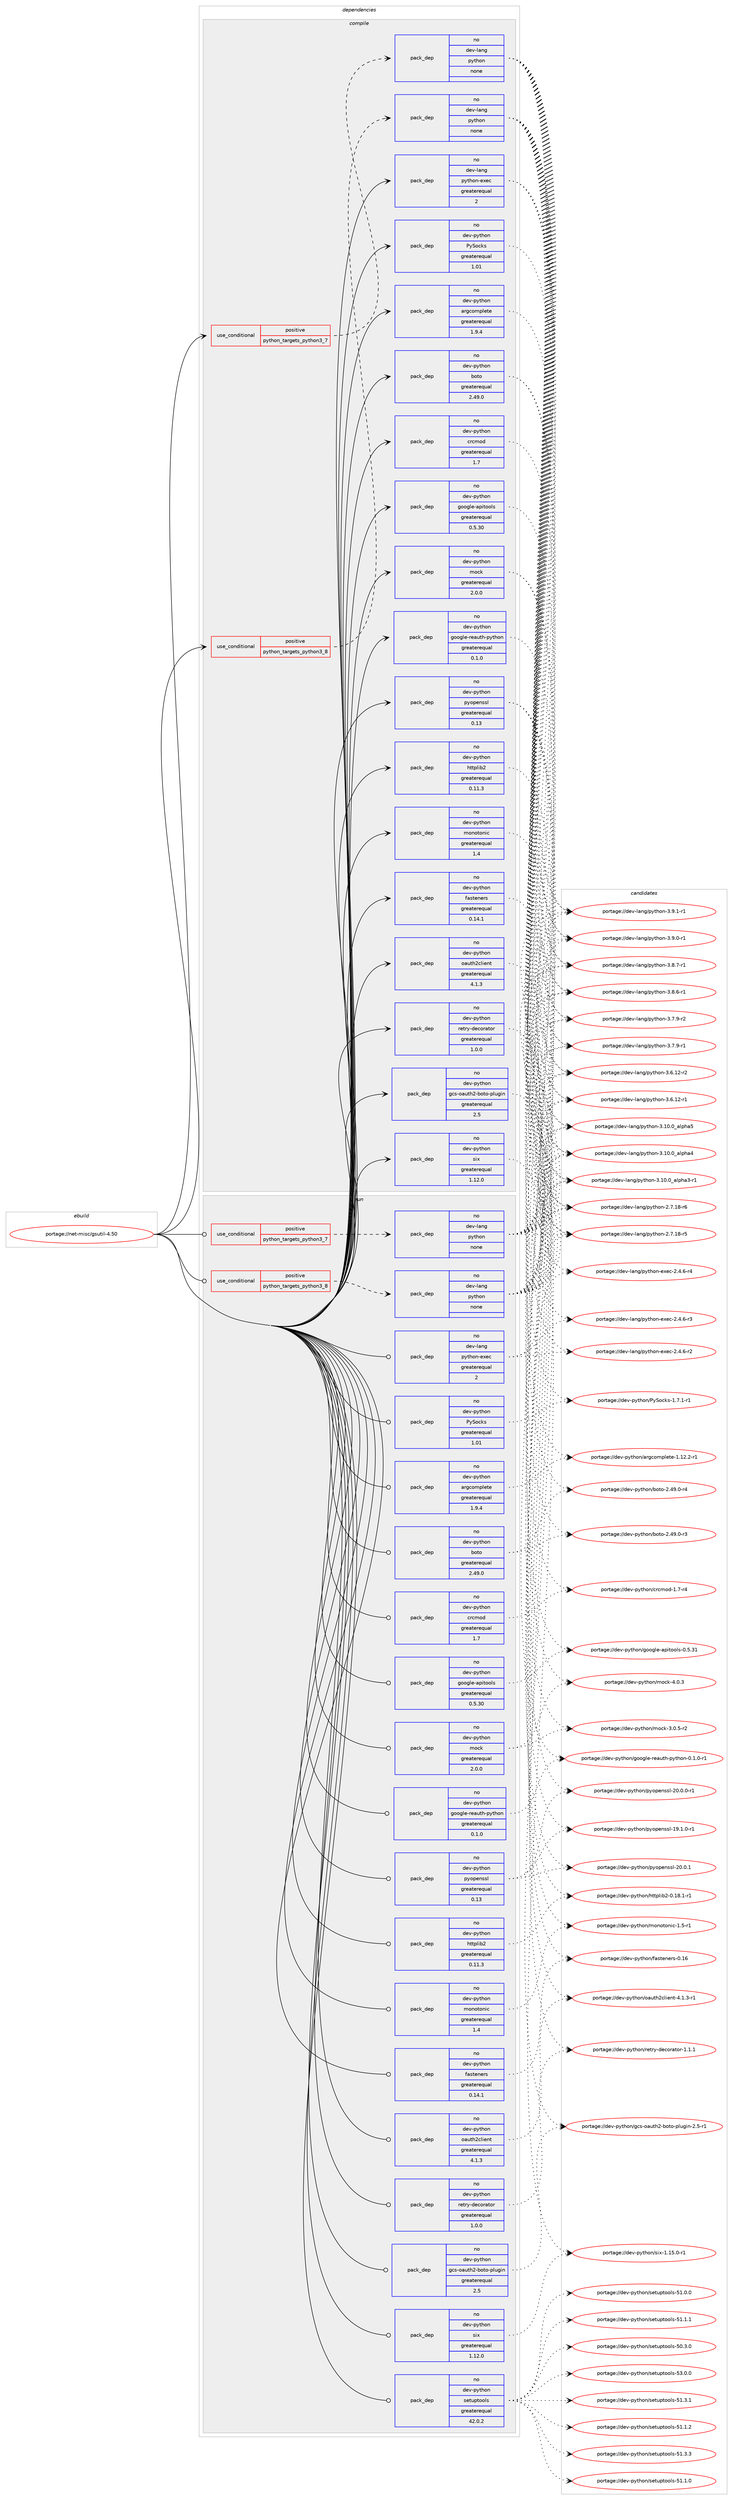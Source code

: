 digraph prolog {

# *************
# Graph options
# *************

newrank=true;
concentrate=true;
compound=true;
graph [rankdir=LR,fontname=Helvetica,fontsize=10,ranksep=1.5];#, ranksep=2.5, nodesep=0.2];
edge  [arrowhead=vee];
node  [fontname=Helvetica,fontsize=10];

# **********
# The ebuild
# **********

subgraph cluster_leftcol {
color=gray;
rank=same;
label=<<i>ebuild</i>>;
id [label="portage://net-misc/gsutil-4.50", color=red, width=4, href="../net-misc/gsutil-4.50.svg"];
}

# ****************
# The dependencies
# ****************

subgraph cluster_midcol {
color=gray;
label=<<i>dependencies</i>>;
subgraph cluster_compile {
fillcolor="#eeeeee";
style=filled;
label=<<i>compile</i>>;
subgraph cond7638 {
dependency25001 [label=<<TABLE BORDER="0" CELLBORDER="1" CELLSPACING="0" CELLPADDING="4"><TR><TD ROWSPAN="3" CELLPADDING="10">use_conditional</TD></TR><TR><TD>positive</TD></TR><TR><TD>python_targets_python3_7</TD></TR></TABLE>>, shape=none, color=red];
subgraph pack17130 {
dependency25002 [label=<<TABLE BORDER="0" CELLBORDER="1" CELLSPACING="0" CELLPADDING="4" WIDTH="220"><TR><TD ROWSPAN="6" CELLPADDING="30">pack_dep</TD></TR><TR><TD WIDTH="110">no</TD></TR><TR><TD>dev-lang</TD></TR><TR><TD>python</TD></TR><TR><TD>none</TD></TR><TR><TD></TD></TR></TABLE>>, shape=none, color=blue];
}
dependency25001:e -> dependency25002:w [weight=20,style="dashed",arrowhead="vee"];
}
id:e -> dependency25001:w [weight=20,style="solid",arrowhead="vee"];
subgraph cond7639 {
dependency25003 [label=<<TABLE BORDER="0" CELLBORDER="1" CELLSPACING="0" CELLPADDING="4"><TR><TD ROWSPAN="3" CELLPADDING="10">use_conditional</TD></TR><TR><TD>positive</TD></TR><TR><TD>python_targets_python3_8</TD></TR></TABLE>>, shape=none, color=red];
subgraph pack17131 {
dependency25004 [label=<<TABLE BORDER="0" CELLBORDER="1" CELLSPACING="0" CELLPADDING="4" WIDTH="220"><TR><TD ROWSPAN="6" CELLPADDING="30">pack_dep</TD></TR><TR><TD WIDTH="110">no</TD></TR><TR><TD>dev-lang</TD></TR><TR><TD>python</TD></TR><TR><TD>none</TD></TR><TR><TD></TD></TR></TABLE>>, shape=none, color=blue];
}
dependency25003:e -> dependency25004:w [weight=20,style="dashed",arrowhead="vee"];
}
id:e -> dependency25003:w [weight=20,style="solid",arrowhead="vee"];
subgraph pack17132 {
dependency25005 [label=<<TABLE BORDER="0" CELLBORDER="1" CELLSPACING="0" CELLPADDING="4" WIDTH="220"><TR><TD ROWSPAN="6" CELLPADDING="30">pack_dep</TD></TR><TR><TD WIDTH="110">no</TD></TR><TR><TD>dev-lang</TD></TR><TR><TD>python-exec</TD></TR><TR><TD>greaterequal</TD></TR><TR><TD>2</TD></TR></TABLE>>, shape=none, color=blue];
}
id:e -> dependency25005:w [weight=20,style="solid",arrowhead="vee"];
subgraph pack17133 {
dependency25006 [label=<<TABLE BORDER="0" CELLBORDER="1" CELLSPACING="0" CELLPADDING="4" WIDTH="220"><TR><TD ROWSPAN="6" CELLPADDING="30">pack_dep</TD></TR><TR><TD WIDTH="110">no</TD></TR><TR><TD>dev-python</TD></TR><TR><TD>PySocks</TD></TR><TR><TD>greaterequal</TD></TR><TR><TD>1.01</TD></TR></TABLE>>, shape=none, color=blue];
}
id:e -> dependency25006:w [weight=20,style="solid",arrowhead="vee"];
subgraph pack17134 {
dependency25007 [label=<<TABLE BORDER="0" CELLBORDER="1" CELLSPACING="0" CELLPADDING="4" WIDTH="220"><TR><TD ROWSPAN="6" CELLPADDING="30">pack_dep</TD></TR><TR><TD WIDTH="110">no</TD></TR><TR><TD>dev-python</TD></TR><TR><TD>argcomplete</TD></TR><TR><TD>greaterequal</TD></TR><TR><TD>1.9.4</TD></TR></TABLE>>, shape=none, color=blue];
}
id:e -> dependency25007:w [weight=20,style="solid",arrowhead="vee"];
subgraph pack17135 {
dependency25008 [label=<<TABLE BORDER="0" CELLBORDER="1" CELLSPACING="0" CELLPADDING="4" WIDTH="220"><TR><TD ROWSPAN="6" CELLPADDING="30">pack_dep</TD></TR><TR><TD WIDTH="110">no</TD></TR><TR><TD>dev-python</TD></TR><TR><TD>boto</TD></TR><TR><TD>greaterequal</TD></TR><TR><TD>2.49.0</TD></TR></TABLE>>, shape=none, color=blue];
}
id:e -> dependency25008:w [weight=20,style="solid",arrowhead="vee"];
subgraph pack17136 {
dependency25009 [label=<<TABLE BORDER="0" CELLBORDER="1" CELLSPACING="0" CELLPADDING="4" WIDTH="220"><TR><TD ROWSPAN="6" CELLPADDING="30">pack_dep</TD></TR><TR><TD WIDTH="110">no</TD></TR><TR><TD>dev-python</TD></TR><TR><TD>crcmod</TD></TR><TR><TD>greaterequal</TD></TR><TR><TD>1.7</TD></TR></TABLE>>, shape=none, color=blue];
}
id:e -> dependency25009:w [weight=20,style="solid",arrowhead="vee"];
subgraph pack17137 {
dependency25010 [label=<<TABLE BORDER="0" CELLBORDER="1" CELLSPACING="0" CELLPADDING="4" WIDTH="220"><TR><TD ROWSPAN="6" CELLPADDING="30">pack_dep</TD></TR><TR><TD WIDTH="110">no</TD></TR><TR><TD>dev-python</TD></TR><TR><TD>fasteners</TD></TR><TR><TD>greaterequal</TD></TR><TR><TD>0.14.1</TD></TR></TABLE>>, shape=none, color=blue];
}
id:e -> dependency25010:w [weight=20,style="solid",arrowhead="vee"];
subgraph pack17138 {
dependency25011 [label=<<TABLE BORDER="0" CELLBORDER="1" CELLSPACING="0" CELLPADDING="4" WIDTH="220"><TR><TD ROWSPAN="6" CELLPADDING="30">pack_dep</TD></TR><TR><TD WIDTH="110">no</TD></TR><TR><TD>dev-python</TD></TR><TR><TD>gcs-oauth2-boto-plugin</TD></TR><TR><TD>greaterequal</TD></TR><TR><TD>2.5</TD></TR></TABLE>>, shape=none, color=blue];
}
id:e -> dependency25011:w [weight=20,style="solid",arrowhead="vee"];
subgraph pack17139 {
dependency25012 [label=<<TABLE BORDER="0" CELLBORDER="1" CELLSPACING="0" CELLPADDING="4" WIDTH="220"><TR><TD ROWSPAN="6" CELLPADDING="30">pack_dep</TD></TR><TR><TD WIDTH="110">no</TD></TR><TR><TD>dev-python</TD></TR><TR><TD>google-apitools</TD></TR><TR><TD>greaterequal</TD></TR><TR><TD>0.5.30</TD></TR></TABLE>>, shape=none, color=blue];
}
id:e -> dependency25012:w [weight=20,style="solid",arrowhead="vee"];
subgraph pack17140 {
dependency25013 [label=<<TABLE BORDER="0" CELLBORDER="1" CELLSPACING="0" CELLPADDING="4" WIDTH="220"><TR><TD ROWSPAN="6" CELLPADDING="30">pack_dep</TD></TR><TR><TD WIDTH="110">no</TD></TR><TR><TD>dev-python</TD></TR><TR><TD>google-reauth-python</TD></TR><TR><TD>greaterequal</TD></TR><TR><TD>0.1.0</TD></TR></TABLE>>, shape=none, color=blue];
}
id:e -> dependency25013:w [weight=20,style="solid",arrowhead="vee"];
subgraph pack17141 {
dependency25014 [label=<<TABLE BORDER="0" CELLBORDER="1" CELLSPACING="0" CELLPADDING="4" WIDTH="220"><TR><TD ROWSPAN="6" CELLPADDING="30">pack_dep</TD></TR><TR><TD WIDTH="110">no</TD></TR><TR><TD>dev-python</TD></TR><TR><TD>httplib2</TD></TR><TR><TD>greaterequal</TD></TR><TR><TD>0.11.3</TD></TR></TABLE>>, shape=none, color=blue];
}
id:e -> dependency25014:w [weight=20,style="solid",arrowhead="vee"];
subgraph pack17142 {
dependency25015 [label=<<TABLE BORDER="0" CELLBORDER="1" CELLSPACING="0" CELLPADDING="4" WIDTH="220"><TR><TD ROWSPAN="6" CELLPADDING="30">pack_dep</TD></TR><TR><TD WIDTH="110">no</TD></TR><TR><TD>dev-python</TD></TR><TR><TD>mock</TD></TR><TR><TD>greaterequal</TD></TR><TR><TD>2.0.0</TD></TR></TABLE>>, shape=none, color=blue];
}
id:e -> dependency25015:w [weight=20,style="solid",arrowhead="vee"];
subgraph pack17143 {
dependency25016 [label=<<TABLE BORDER="0" CELLBORDER="1" CELLSPACING="0" CELLPADDING="4" WIDTH="220"><TR><TD ROWSPAN="6" CELLPADDING="30">pack_dep</TD></TR><TR><TD WIDTH="110">no</TD></TR><TR><TD>dev-python</TD></TR><TR><TD>monotonic</TD></TR><TR><TD>greaterequal</TD></TR><TR><TD>1.4</TD></TR></TABLE>>, shape=none, color=blue];
}
id:e -> dependency25016:w [weight=20,style="solid",arrowhead="vee"];
subgraph pack17144 {
dependency25017 [label=<<TABLE BORDER="0" CELLBORDER="1" CELLSPACING="0" CELLPADDING="4" WIDTH="220"><TR><TD ROWSPAN="6" CELLPADDING="30">pack_dep</TD></TR><TR><TD WIDTH="110">no</TD></TR><TR><TD>dev-python</TD></TR><TR><TD>oauth2client</TD></TR><TR><TD>greaterequal</TD></TR><TR><TD>4.1.3</TD></TR></TABLE>>, shape=none, color=blue];
}
id:e -> dependency25017:w [weight=20,style="solid",arrowhead="vee"];
subgraph pack17145 {
dependency25018 [label=<<TABLE BORDER="0" CELLBORDER="1" CELLSPACING="0" CELLPADDING="4" WIDTH="220"><TR><TD ROWSPAN="6" CELLPADDING="30">pack_dep</TD></TR><TR><TD WIDTH="110">no</TD></TR><TR><TD>dev-python</TD></TR><TR><TD>pyopenssl</TD></TR><TR><TD>greaterequal</TD></TR><TR><TD>0.13</TD></TR></TABLE>>, shape=none, color=blue];
}
id:e -> dependency25018:w [weight=20,style="solid",arrowhead="vee"];
subgraph pack17146 {
dependency25019 [label=<<TABLE BORDER="0" CELLBORDER="1" CELLSPACING="0" CELLPADDING="4" WIDTH="220"><TR><TD ROWSPAN="6" CELLPADDING="30">pack_dep</TD></TR><TR><TD WIDTH="110">no</TD></TR><TR><TD>dev-python</TD></TR><TR><TD>retry-decorator</TD></TR><TR><TD>greaterequal</TD></TR><TR><TD>1.0.0</TD></TR></TABLE>>, shape=none, color=blue];
}
id:e -> dependency25019:w [weight=20,style="solid",arrowhead="vee"];
subgraph pack17147 {
dependency25020 [label=<<TABLE BORDER="0" CELLBORDER="1" CELLSPACING="0" CELLPADDING="4" WIDTH="220"><TR><TD ROWSPAN="6" CELLPADDING="30">pack_dep</TD></TR><TR><TD WIDTH="110">no</TD></TR><TR><TD>dev-python</TD></TR><TR><TD>six</TD></TR><TR><TD>greaterequal</TD></TR><TR><TD>1.12.0</TD></TR></TABLE>>, shape=none, color=blue];
}
id:e -> dependency25020:w [weight=20,style="solid",arrowhead="vee"];
}
subgraph cluster_compileandrun {
fillcolor="#eeeeee";
style=filled;
label=<<i>compile and run</i>>;
}
subgraph cluster_run {
fillcolor="#eeeeee";
style=filled;
label=<<i>run</i>>;
subgraph cond7640 {
dependency25021 [label=<<TABLE BORDER="0" CELLBORDER="1" CELLSPACING="0" CELLPADDING="4"><TR><TD ROWSPAN="3" CELLPADDING="10">use_conditional</TD></TR><TR><TD>positive</TD></TR><TR><TD>python_targets_python3_7</TD></TR></TABLE>>, shape=none, color=red];
subgraph pack17148 {
dependency25022 [label=<<TABLE BORDER="0" CELLBORDER="1" CELLSPACING="0" CELLPADDING="4" WIDTH="220"><TR><TD ROWSPAN="6" CELLPADDING="30">pack_dep</TD></TR><TR><TD WIDTH="110">no</TD></TR><TR><TD>dev-lang</TD></TR><TR><TD>python</TD></TR><TR><TD>none</TD></TR><TR><TD></TD></TR></TABLE>>, shape=none, color=blue];
}
dependency25021:e -> dependency25022:w [weight=20,style="dashed",arrowhead="vee"];
}
id:e -> dependency25021:w [weight=20,style="solid",arrowhead="odot"];
subgraph cond7641 {
dependency25023 [label=<<TABLE BORDER="0" CELLBORDER="1" CELLSPACING="0" CELLPADDING="4"><TR><TD ROWSPAN="3" CELLPADDING="10">use_conditional</TD></TR><TR><TD>positive</TD></TR><TR><TD>python_targets_python3_8</TD></TR></TABLE>>, shape=none, color=red];
subgraph pack17149 {
dependency25024 [label=<<TABLE BORDER="0" CELLBORDER="1" CELLSPACING="0" CELLPADDING="4" WIDTH="220"><TR><TD ROWSPAN="6" CELLPADDING="30">pack_dep</TD></TR><TR><TD WIDTH="110">no</TD></TR><TR><TD>dev-lang</TD></TR><TR><TD>python</TD></TR><TR><TD>none</TD></TR><TR><TD></TD></TR></TABLE>>, shape=none, color=blue];
}
dependency25023:e -> dependency25024:w [weight=20,style="dashed",arrowhead="vee"];
}
id:e -> dependency25023:w [weight=20,style="solid",arrowhead="odot"];
subgraph pack17150 {
dependency25025 [label=<<TABLE BORDER="0" CELLBORDER="1" CELLSPACING="0" CELLPADDING="4" WIDTH="220"><TR><TD ROWSPAN="6" CELLPADDING="30">pack_dep</TD></TR><TR><TD WIDTH="110">no</TD></TR><TR><TD>dev-lang</TD></TR><TR><TD>python-exec</TD></TR><TR><TD>greaterequal</TD></TR><TR><TD>2</TD></TR></TABLE>>, shape=none, color=blue];
}
id:e -> dependency25025:w [weight=20,style="solid",arrowhead="odot"];
subgraph pack17151 {
dependency25026 [label=<<TABLE BORDER="0" CELLBORDER="1" CELLSPACING="0" CELLPADDING="4" WIDTH="220"><TR><TD ROWSPAN="6" CELLPADDING="30">pack_dep</TD></TR><TR><TD WIDTH="110">no</TD></TR><TR><TD>dev-python</TD></TR><TR><TD>PySocks</TD></TR><TR><TD>greaterequal</TD></TR><TR><TD>1.01</TD></TR></TABLE>>, shape=none, color=blue];
}
id:e -> dependency25026:w [weight=20,style="solid",arrowhead="odot"];
subgraph pack17152 {
dependency25027 [label=<<TABLE BORDER="0" CELLBORDER="1" CELLSPACING="0" CELLPADDING="4" WIDTH="220"><TR><TD ROWSPAN="6" CELLPADDING="30">pack_dep</TD></TR><TR><TD WIDTH="110">no</TD></TR><TR><TD>dev-python</TD></TR><TR><TD>argcomplete</TD></TR><TR><TD>greaterequal</TD></TR><TR><TD>1.9.4</TD></TR></TABLE>>, shape=none, color=blue];
}
id:e -> dependency25027:w [weight=20,style="solid",arrowhead="odot"];
subgraph pack17153 {
dependency25028 [label=<<TABLE BORDER="0" CELLBORDER="1" CELLSPACING="0" CELLPADDING="4" WIDTH="220"><TR><TD ROWSPAN="6" CELLPADDING="30">pack_dep</TD></TR><TR><TD WIDTH="110">no</TD></TR><TR><TD>dev-python</TD></TR><TR><TD>boto</TD></TR><TR><TD>greaterequal</TD></TR><TR><TD>2.49.0</TD></TR></TABLE>>, shape=none, color=blue];
}
id:e -> dependency25028:w [weight=20,style="solid",arrowhead="odot"];
subgraph pack17154 {
dependency25029 [label=<<TABLE BORDER="0" CELLBORDER="1" CELLSPACING="0" CELLPADDING="4" WIDTH="220"><TR><TD ROWSPAN="6" CELLPADDING="30">pack_dep</TD></TR><TR><TD WIDTH="110">no</TD></TR><TR><TD>dev-python</TD></TR><TR><TD>crcmod</TD></TR><TR><TD>greaterequal</TD></TR><TR><TD>1.7</TD></TR></TABLE>>, shape=none, color=blue];
}
id:e -> dependency25029:w [weight=20,style="solid",arrowhead="odot"];
subgraph pack17155 {
dependency25030 [label=<<TABLE BORDER="0" CELLBORDER="1" CELLSPACING="0" CELLPADDING="4" WIDTH="220"><TR><TD ROWSPAN="6" CELLPADDING="30">pack_dep</TD></TR><TR><TD WIDTH="110">no</TD></TR><TR><TD>dev-python</TD></TR><TR><TD>fasteners</TD></TR><TR><TD>greaterequal</TD></TR><TR><TD>0.14.1</TD></TR></TABLE>>, shape=none, color=blue];
}
id:e -> dependency25030:w [weight=20,style="solid",arrowhead="odot"];
subgraph pack17156 {
dependency25031 [label=<<TABLE BORDER="0" CELLBORDER="1" CELLSPACING="0" CELLPADDING="4" WIDTH="220"><TR><TD ROWSPAN="6" CELLPADDING="30">pack_dep</TD></TR><TR><TD WIDTH="110">no</TD></TR><TR><TD>dev-python</TD></TR><TR><TD>gcs-oauth2-boto-plugin</TD></TR><TR><TD>greaterequal</TD></TR><TR><TD>2.5</TD></TR></TABLE>>, shape=none, color=blue];
}
id:e -> dependency25031:w [weight=20,style="solid",arrowhead="odot"];
subgraph pack17157 {
dependency25032 [label=<<TABLE BORDER="0" CELLBORDER="1" CELLSPACING="0" CELLPADDING="4" WIDTH="220"><TR><TD ROWSPAN="6" CELLPADDING="30">pack_dep</TD></TR><TR><TD WIDTH="110">no</TD></TR><TR><TD>dev-python</TD></TR><TR><TD>google-apitools</TD></TR><TR><TD>greaterequal</TD></TR><TR><TD>0.5.30</TD></TR></TABLE>>, shape=none, color=blue];
}
id:e -> dependency25032:w [weight=20,style="solid",arrowhead="odot"];
subgraph pack17158 {
dependency25033 [label=<<TABLE BORDER="0" CELLBORDER="1" CELLSPACING="0" CELLPADDING="4" WIDTH="220"><TR><TD ROWSPAN="6" CELLPADDING="30">pack_dep</TD></TR><TR><TD WIDTH="110">no</TD></TR><TR><TD>dev-python</TD></TR><TR><TD>google-reauth-python</TD></TR><TR><TD>greaterequal</TD></TR><TR><TD>0.1.0</TD></TR></TABLE>>, shape=none, color=blue];
}
id:e -> dependency25033:w [weight=20,style="solid",arrowhead="odot"];
subgraph pack17159 {
dependency25034 [label=<<TABLE BORDER="0" CELLBORDER="1" CELLSPACING="0" CELLPADDING="4" WIDTH="220"><TR><TD ROWSPAN="6" CELLPADDING="30">pack_dep</TD></TR><TR><TD WIDTH="110">no</TD></TR><TR><TD>dev-python</TD></TR><TR><TD>httplib2</TD></TR><TR><TD>greaterequal</TD></TR><TR><TD>0.11.3</TD></TR></TABLE>>, shape=none, color=blue];
}
id:e -> dependency25034:w [weight=20,style="solid",arrowhead="odot"];
subgraph pack17160 {
dependency25035 [label=<<TABLE BORDER="0" CELLBORDER="1" CELLSPACING="0" CELLPADDING="4" WIDTH="220"><TR><TD ROWSPAN="6" CELLPADDING="30">pack_dep</TD></TR><TR><TD WIDTH="110">no</TD></TR><TR><TD>dev-python</TD></TR><TR><TD>mock</TD></TR><TR><TD>greaterequal</TD></TR><TR><TD>2.0.0</TD></TR></TABLE>>, shape=none, color=blue];
}
id:e -> dependency25035:w [weight=20,style="solid",arrowhead="odot"];
subgraph pack17161 {
dependency25036 [label=<<TABLE BORDER="0" CELLBORDER="1" CELLSPACING="0" CELLPADDING="4" WIDTH="220"><TR><TD ROWSPAN="6" CELLPADDING="30">pack_dep</TD></TR><TR><TD WIDTH="110">no</TD></TR><TR><TD>dev-python</TD></TR><TR><TD>monotonic</TD></TR><TR><TD>greaterequal</TD></TR><TR><TD>1.4</TD></TR></TABLE>>, shape=none, color=blue];
}
id:e -> dependency25036:w [weight=20,style="solid",arrowhead="odot"];
subgraph pack17162 {
dependency25037 [label=<<TABLE BORDER="0" CELLBORDER="1" CELLSPACING="0" CELLPADDING="4" WIDTH="220"><TR><TD ROWSPAN="6" CELLPADDING="30">pack_dep</TD></TR><TR><TD WIDTH="110">no</TD></TR><TR><TD>dev-python</TD></TR><TR><TD>oauth2client</TD></TR><TR><TD>greaterequal</TD></TR><TR><TD>4.1.3</TD></TR></TABLE>>, shape=none, color=blue];
}
id:e -> dependency25037:w [weight=20,style="solid",arrowhead="odot"];
subgraph pack17163 {
dependency25038 [label=<<TABLE BORDER="0" CELLBORDER="1" CELLSPACING="0" CELLPADDING="4" WIDTH="220"><TR><TD ROWSPAN="6" CELLPADDING="30">pack_dep</TD></TR><TR><TD WIDTH="110">no</TD></TR><TR><TD>dev-python</TD></TR><TR><TD>pyopenssl</TD></TR><TR><TD>greaterequal</TD></TR><TR><TD>0.13</TD></TR></TABLE>>, shape=none, color=blue];
}
id:e -> dependency25038:w [weight=20,style="solid",arrowhead="odot"];
subgraph pack17164 {
dependency25039 [label=<<TABLE BORDER="0" CELLBORDER="1" CELLSPACING="0" CELLPADDING="4" WIDTH="220"><TR><TD ROWSPAN="6" CELLPADDING="30">pack_dep</TD></TR><TR><TD WIDTH="110">no</TD></TR><TR><TD>dev-python</TD></TR><TR><TD>retry-decorator</TD></TR><TR><TD>greaterequal</TD></TR><TR><TD>1.0.0</TD></TR></TABLE>>, shape=none, color=blue];
}
id:e -> dependency25039:w [weight=20,style="solid",arrowhead="odot"];
subgraph pack17165 {
dependency25040 [label=<<TABLE BORDER="0" CELLBORDER="1" CELLSPACING="0" CELLPADDING="4" WIDTH="220"><TR><TD ROWSPAN="6" CELLPADDING="30">pack_dep</TD></TR><TR><TD WIDTH="110">no</TD></TR><TR><TD>dev-python</TD></TR><TR><TD>setuptools</TD></TR><TR><TD>greaterequal</TD></TR><TR><TD>42.0.2</TD></TR></TABLE>>, shape=none, color=blue];
}
id:e -> dependency25040:w [weight=20,style="solid",arrowhead="odot"];
subgraph pack17166 {
dependency25041 [label=<<TABLE BORDER="0" CELLBORDER="1" CELLSPACING="0" CELLPADDING="4" WIDTH="220"><TR><TD ROWSPAN="6" CELLPADDING="30">pack_dep</TD></TR><TR><TD WIDTH="110">no</TD></TR><TR><TD>dev-python</TD></TR><TR><TD>six</TD></TR><TR><TD>greaterequal</TD></TR><TR><TD>1.12.0</TD></TR></TABLE>>, shape=none, color=blue];
}
id:e -> dependency25041:w [weight=20,style="solid",arrowhead="odot"];
}
}

# **************
# The candidates
# **************

subgraph cluster_choices {
rank=same;
color=gray;
label=<<i>candidates</i>>;

subgraph choice17130 {
color=black;
nodesep=1;
choice1001011184510897110103471121211161041111104551465746494511449 [label="portage://dev-lang/python-3.9.1-r1", color=red, width=4,href="../dev-lang/python-3.9.1-r1.svg"];
choice1001011184510897110103471121211161041111104551465746484511449 [label="portage://dev-lang/python-3.9.0-r1", color=red, width=4,href="../dev-lang/python-3.9.0-r1.svg"];
choice1001011184510897110103471121211161041111104551465646554511449 [label="portage://dev-lang/python-3.8.7-r1", color=red, width=4,href="../dev-lang/python-3.8.7-r1.svg"];
choice1001011184510897110103471121211161041111104551465646544511449 [label="portage://dev-lang/python-3.8.6-r1", color=red, width=4,href="../dev-lang/python-3.8.6-r1.svg"];
choice1001011184510897110103471121211161041111104551465546574511450 [label="portage://dev-lang/python-3.7.9-r2", color=red, width=4,href="../dev-lang/python-3.7.9-r2.svg"];
choice1001011184510897110103471121211161041111104551465546574511449 [label="portage://dev-lang/python-3.7.9-r1", color=red, width=4,href="../dev-lang/python-3.7.9-r1.svg"];
choice100101118451089711010347112121116104111110455146544649504511450 [label="portage://dev-lang/python-3.6.12-r2", color=red, width=4,href="../dev-lang/python-3.6.12-r2.svg"];
choice100101118451089711010347112121116104111110455146544649504511449 [label="portage://dev-lang/python-3.6.12-r1", color=red, width=4,href="../dev-lang/python-3.6.12-r1.svg"];
choice1001011184510897110103471121211161041111104551464948464895971081121049753 [label="portage://dev-lang/python-3.10.0_alpha5", color=red, width=4,href="../dev-lang/python-3.10.0_alpha5.svg"];
choice1001011184510897110103471121211161041111104551464948464895971081121049752 [label="portage://dev-lang/python-3.10.0_alpha4", color=red, width=4,href="../dev-lang/python-3.10.0_alpha4.svg"];
choice10010111845108971101034711212111610411111045514649484648959710811210497514511449 [label="portage://dev-lang/python-3.10.0_alpha3-r1", color=red, width=4,href="../dev-lang/python-3.10.0_alpha3-r1.svg"];
choice100101118451089711010347112121116104111110455046554649564511454 [label="portage://dev-lang/python-2.7.18-r6", color=red, width=4,href="../dev-lang/python-2.7.18-r6.svg"];
choice100101118451089711010347112121116104111110455046554649564511453 [label="portage://dev-lang/python-2.7.18-r5", color=red, width=4,href="../dev-lang/python-2.7.18-r5.svg"];
dependency25002:e -> choice1001011184510897110103471121211161041111104551465746494511449:w [style=dotted,weight="100"];
dependency25002:e -> choice1001011184510897110103471121211161041111104551465746484511449:w [style=dotted,weight="100"];
dependency25002:e -> choice1001011184510897110103471121211161041111104551465646554511449:w [style=dotted,weight="100"];
dependency25002:e -> choice1001011184510897110103471121211161041111104551465646544511449:w [style=dotted,weight="100"];
dependency25002:e -> choice1001011184510897110103471121211161041111104551465546574511450:w [style=dotted,weight="100"];
dependency25002:e -> choice1001011184510897110103471121211161041111104551465546574511449:w [style=dotted,weight="100"];
dependency25002:e -> choice100101118451089711010347112121116104111110455146544649504511450:w [style=dotted,weight="100"];
dependency25002:e -> choice100101118451089711010347112121116104111110455146544649504511449:w [style=dotted,weight="100"];
dependency25002:e -> choice1001011184510897110103471121211161041111104551464948464895971081121049753:w [style=dotted,weight="100"];
dependency25002:e -> choice1001011184510897110103471121211161041111104551464948464895971081121049752:w [style=dotted,weight="100"];
dependency25002:e -> choice10010111845108971101034711212111610411111045514649484648959710811210497514511449:w [style=dotted,weight="100"];
dependency25002:e -> choice100101118451089711010347112121116104111110455046554649564511454:w [style=dotted,weight="100"];
dependency25002:e -> choice100101118451089711010347112121116104111110455046554649564511453:w [style=dotted,weight="100"];
}
subgraph choice17131 {
color=black;
nodesep=1;
choice1001011184510897110103471121211161041111104551465746494511449 [label="portage://dev-lang/python-3.9.1-r1", color=red, width=4,href="../dev-lang/python-3.9.1-r1.svg"];
choice1001011184510897110103471121211161041111104551465746484511449 [label="portage://dev-lang/python-3.9.0-r1", color=red, width=4,href="../dev-lang/python-3.9.0-r1.svg"];
choice1001011184510897110103471121211161041111104551465646554511449 [label="portage://dev-lang/python-3.8.7-r1", color=red, width=4,href="../dev-lang/python-3.8.7-r1.svg"];
choice1001011184510897110103471121211161041111104551465646544511449 [label="portage://dev-lang/python-3.8.6-r1", color=red, width=4,href="../dev-lang/python-3.8.6-r1.svg"];
choice1001011184510897110103471121211161041111104551465546574511450 [label="portage://dev-lang/python-3.7.9-r2", color=red, width=4,href="../dev-lang/python-3.7.9-r2.svg"];
choice1001011184510897110103471121211161041111104551465546574511449 [label="portage://dev-lang/python-3.7.9-r1", color=red, width=4,href="../dev-lang/python-3.7.9-r1.svg"];
choice100101118451089711010347112121116104111110455146544649504511450 [label="portage://dev-lang/python-3.6.12-r2", color=red, width=4,href="../dev-lang/python-3.6.12-r2.svg"];
choice100101118451089711010347112121116104111110455146544649504511449 [label="portage://dev-lang/python-3.6.12-r1", color=red, width=4,href="../dev-lang/python-3.6.12-r1.svg"];
choice1001011184510897110103471121211161041111104551464948464895971081121049753 [label="portage://dev-lang/python-3.10.0_alpha5", color=red, width=4,href="../dev-lang/python-3.10.0_alpha5.svg"];
choice1001011184510897110103471121211161041111104551464948464895971081121049752 [label="portage://dev-lang/python-3.10.0_alpha4", color=red, width=4,href="../dev-lang/python-3.10.0_alpha4.svg"];
choice10010111845108971101034711212111610411111045514649484648959710811210497514511449 [label="portage://dev-lang/python-3.10.0_alpha3-r1", color=red, width=4,href="../dev-lang/python-3.10.0_alpha3-r1.svg"];
choice100101118451089711010347112121116104111110455046554649564511454 [label="portage://dev-lang/python-2.7.18-r6", color=red, width=4,href="../dev-lang/python-2.7.18-r6.svg"];
choice100101118451089711010347112121116104111110455046554649564511453 [label="portage://dev-lang/python-2.7.18-r5", color=red, width=4,href="../dev-lang/python-2.7.18-r5.svg"];
dependency25004:e -> choice1001011184510897110103471121211161041111104551465746494511449:w [style=dotted,weight="100"];
dependency25004:e -> choice1001011184510897110103471121211161041111104551465746484511449:w [style=dotted,weight="100"];
dependency25004:e -> choice1001011184510897110103471121211161041111104551465646554511449:w [style=dotted,weight="100"];
dependency25004:e -> choice1001011184510897110103471121211161041111104551465646544511449:w [style=dotted,weight="100"];
dependency25004:e -> choice1001011184510897110103471121211161041111104551465546574511450:w [style=dotted,weight="100"];
dependency25004:e -> choice1001011184510897110103471121211161041111104551465546574511449:w [style=dotted,weight="100"];
dependency25004:e -> choice100101118451089711010347112121116104111110455146544649504511450:w [style=dotted,weight="100"];
dependency25004:e -> choice100101118451089711010347112121116104111110455146544649504511449:w [style=dotted,weight="100"];
dependency25004:e -> choice1001011184510897110103471121211161041111104551464948464895971081121049753:w [style=dotted,weight="100"];
dependency25004:e -> choice1001011184510897110103471121211161041111104551464948464895971081121049752:w [style=dotted,weight="100"];
dependency25004:e -> choice10010111845108971101034711212111610411111045514649484648959710811210497514511449:w [style=dotted,weight="100"];
dependency25004:e -> choice100101118451089711010347112121116104111110455046554649564511454:w [style=dotted,weight="100"];
dependency25004:e -> choice100101118451089711010347112121116104111110455046554649564511453:w [style=dotted,weight="100"];
}
subgraph choice17132 {
color=black;
nodesep=1;
choice10010111845108971101034711212111610411111045101120101994550465246544511452 [label="portage://dev-lang/python-exec-2.4.6-r4", color=red, width=4,href="../dev-lang/python-exec-2.4.6-r4.svg"];
choice10010111845108971101034711212111610411111045101120101994550465246544511451 [label="portage://dev-lang/python-exec-2.4.6-r3", color=red, width=4,href="../dev-lang/python-exec-2.4.6-r3.svg"];
choice10010111845108971101034711212111610411111045101120101994550465246544511450 [label="portage://dev-lang/python-exec-2.4.6-r2", color=red, width=4,href="../dev-lang/python-exec-2.4.6-r2.svg"];
dependency25005:e -> choice10010111845108971101034711212111610411111045101120101994550465246544511452:w [style=dotted,weight="100"];
dependency25005:e -> choice10010111845108971101034711212111610411111045101120101994550465246544511451:w [style=dotted,weight="100"];
dependency25005:e -> choice10010111845108971101034711212111610411111045101120101994550465246544511450:w [style=dotted,weight="100"];
}
subgraph choice17133 {
color=black;
nodesep=1;
choice10010111845112121116104111110478012183111991071154549465546494511449 [label="portage://dev-python/PySocks-1.7.1-r1", color=red, width=4,href="../dev-python/PySocks-1.7.1-r1.svg"];
dependency25006:e -> choice10010111845112121116104111110478012183111991071154549465546494511449:w [style=dotted,weight="100"];
}
subgraph choice17134 {
color=black;
nodesep=1;
choice10010111845112121116104111110479711410399111109112108101116101454946495046504511449 [label="portage://dev-python/argcomplete-1.12.2-r1", color=red, width=4,href="../dev-python/argcomplete-1.12.2-r1.svg"];
dependency25007:e -> choice10010111845112121116104111110479711410399111109112108101116101454946495046504511449:w [style=dotted,weight="100"];
}
subgraph choice17135 {
color=black;
nodesep=1;
choice100101118451121211161041111104798111116111455046525746484511452 [label="portage://dev-python/boto-2.49.0-r4", color=red, width=4,href="../dev-python/boto-2.49.0-r4.svg"];
choice100101118451121211161041111104798111116111455046525746484511451 [label="portage://dev-python/boto-2.49.0-r3", color=red, width=4,href="../dev-python/boto-2.49.0-r3.svg"];
dependency25008:e -> choice100101118451121211161041111104798111116111455046525746484511452:w [style=dotted,weight="100"];
dependency25008:e -> choice100101118451121211161041111104798111116111455046525746484511451:w [style=dotted,weight="100"];
}
subgraph choice17136 {
color=black;
nodesep=1;
choice10010111845112121116104111110479911499109111100454946554511452 [label="portage://dev-python/crcmod-1.7-r4", color=red, width=4,href="../dev-python/crcmod-1.7-r4.svg"];
dependency25009:e -> choice10010111845112121116104111110479911499109111100454946554511452:w [style=dotted,weight="100"];
}
subgraph choice17137 {
color=black;
nodesep=1;
choice1001011184511212111610411111047102971151161011101011141154548464954 [label="portage://dev-python/fasteners-0.16", color=red, width=4,href="../dev-python/fasteners-0.16.svg"];
dependency25010:e -> choice1001011184511212111610411111047102971151161011101011141154548464954:w [style=dotted,weight="100"];
}
subgraph choice17138 {
color=black;
nodesep=1;
choice100101118451121211161041111104710399115451119711711610450459811111611145112108117103105110455046534511449 [label="portage://dev-python/gcs-oauth2-boto-plugin-2.5-r1", color=red, width=4,href="../dev-python/gcs-oauth2-boto-plugin-2.5-r1.svg"];
dependency25011:e -> choice100101118451121211161041111104710399115451119711711610450459811111611145112108117103105110455046534511449:w [style=dotted,weight="100"];
}
subgraph choice17139 {
color=black;
nodesep=1;
choice1001011184511212111610411111047103111111103108101459711210511611111110811545484653465149 [label="portage://dev-python/google-apitools-0.5.31", color=red, width=4,href="../dev-python/google-apitools-0.5.31.svg"];
dependency25012:e -> choice1001011184511212111610411111047103111111103108101459711210511611111110811545484653465149:w [style=dotted,weight="100"];
}
subgraph choice17140 {
color=black;
nodesep=1;
choice10010111845112121116104111110471031111111031081014511410197117116104451121211161041111104548464946484511449 [label="portage://dev-python/google-reauth-python-0.1.0-r1", color=red, width=4,href="../dev-python/google-reauth-python-0.1.0-r1.svg"];
dependency25013:e -> choice10010111845112121116104111110471031111111031081014511410197117116104451121211161041111104548464946484511449:w [style=dotted,weight="100"];
}
subgraph choice17141 {
color=black;
nodesep=1;
choice10010111845112121116104111110471041161161121081059850454846495646494511449 [label="portage://dev-python/httplib2-0.18.1-r1", color=red, width=4,href="../dev-python/httplib2-0.18.1-r1.svg"];
dependency25014:e -> choice10010111845112121116104111110471041161161121081059850454846495646494511449:w [style=dotted,weight="100"];
}
subgraph choice17142 {
color=black;
nodesep=1;
choice100101118451121211161041111104710911199107455246484651 [label="portage://dev-python/mock-4.0.3", color=red, width=4,href="../dev-python/mock-4.0.3.svg"];
choice1001011184511212111610411111047109111991074551464846534511450 [label="portage://dev-python/mock-3.0.5-r2", color=red, width=4,href="../dev-python/mock-3.0.5-r2.svg"];
dependency25015:e -> choice100101118451121211161041111104710911199107455246484651:w [style=dotted,weight="100"];
dependency25015:e -> choice1001011184511212111610411111047109111991074551464846534511450:w [style=dotted,weight="100"];
}
subgraph choice17143 {
color=black;
nodesep=1;
choice100101118451121211161041111104710911111011111611111010599454946534511449 [label="portage://dev-python/monotonic-1.5-r1", color=red, width=4,href="../dev-python/monotonic-1.5-r1.svg"];
dependency25016:e -> choice100101118451121211161041111104710911111011111611111010599454946534511449:w [style=dotted,weight="100"];
}
subgraph choice17144 {
color=black;
nodesep=1;
choice10010111845112121116104111110471119711711610450991081051011101164552464946514511449 [label="portage://dev-python/oauth2client-4.1.3-r1", color=red, width=4,href="../dev-python/oauth2client-4.1.3-r1.svg"];
dependency25017:e -> choice10010111845112121116104111110471119711711610450991081051011101164552464946514511449:w [style=dotted,weight="100"];
}
subgraph choice17145 {
color=black;
nodesep=1;
choice100101118451121211161041111104711212111111210111011511510845504846484649 [label="portage://dev-python/pyopenssl-20.0.1", color=red, width=4,href="../dev-python/pyopenssl-20.0.1.svg"];
choice1001011184511212111610411111047112121111112101110115115108455048464846484511449 [label="portage://dev-python/pyopenssl-20.0.0-r1", color=red, width=4,href="../dev-python/pyopenssl-20.0.0-r1.svg"];
choice1001011184511212111610411111047112121111112101110115115108454957464946484511449 [label="portage://dev-python/pyopenssl-19.1.0-r1", color=red, width=4,href="../dev-python/pyopenssl-19.1.0-r1.svg"];
dependency25018:e -> choice100101118451121211161041111104711212111111210111011511510845504846484649:w [style=dotted,weight="100"];
dependency25018:e -> choice1001011184511212111610411111047112121111112101110115115108455048464846484511449:w [style=dotted,weight="100"];
dependency25018:e -> choice1001011184511212111610411111047112121111112101110115115108454957464946484511449:w [style=dotted,weight="100"];
}
subgraph choice17146 {
color=black;
nodesep=1;
choice1001011184511212111610411111047114101116114121451001019911111497116111114454946494649 [label="portage://dev-python/retry-decorator-1.1.1", color=red, width=4,href="../dev-python/retry-decorator-1.1.1.svg"];
dependency25019:e -> choice1001011184511212111610411111047114101116114121451001019911111497116111114454946494649:w [style=dotted,weight="100"];
}
subgraph choice17147 {
color=black;
nodesep=1;
choice1001011184511212111610411111047115105120454946495346484511449 [label="portage://dev-python/six-1.15.0-r1", color=red, width=4,href="../dev-python/six-1.15.0-r1.svg"];
dependency25020:e -> choice1001011184511212111610411111047115105120454946495346484511449:w [style=dotted,weight="100"];
}
subgraph choice17148 {
color=black;
nodesep=1;
choice1001011184510897110103471121211161041111104551465746494511449 [label="portage://dev-lang/python-3.9.1-r1", color=red, width=4,href="../dev-lang/python-3.9.1-r1.svg"];
choice1001011184510897110103471121211161041111104551465746484511449 [label="portage://dev-lang/python-3.9.0-r1", color=red, width=4,href="../dev-lang/python-3.9.0-r1.svg"];
choice1001011184510897110103471121211161041111104551465646554511449 [label="portage://dev-lang/python-3.8.7-r1", color=red, width=4,href="../dev-lang/python-3.8.7-r1.svg"];
choice1001011184510897110103471121211161041111104551465646544511449 [label="portage://dev-lang/python-3.8.6-r1", color=red, width=4,href="../dev-lang/python-3.8.6-r1.svg"];
choice1001011184510897110103471121211161041111104551465546574511450 [label="portage://dev-lang/python-3.7.9-r2", color=red, width=4,href="../dev-lang/python-3.7.9-r2.svg"];
choice1001011184510897110103471121211161041111104551465546574511449 [label="portage://dev-lang/python-3.7.9-r1", color=red, width=4,href="../dev-lang/python-3.7.9-r1.svg"];
choice100101118451089711010347112121116104111110455146544649504511450 [label="portage://dev-lang/python-3.6.12-r2", color=red, width=4,href="../dev-lang/python-3.6.12-r2.svg"];
choice100101118451089711010347112121116104111110455146544649504511449 [label="portage://dev-lang/python-3.6.12-r1", color=red, width=4,href="../dev-lang/python-3.6.12-r1.svg"];
choice1001011184510897110103471121211161041111104551464948464895971081121049753 [label="portage://dev-lang/python-3.10.0_alpha5", color=red, width=4,href="../dev-lang/python-3.10.0_alpha5.svg"];
choice1001011184510897110103471121211161041111104551464948464895971081121049752 [label="portage://dev-lang/python-3.10.0_alpha4", color=red, width=4,href="../dev-lang/python-3.10.0_alpha4.svg"];
choice10010111845108971101034711212111610411111045514649484648959710811210497514511449 [label="portage://dev-lang/python-3.10.0_alpha3-r1", color=red, width=4,href="../dev-lang/python-3.10.0_alpha3-r1.svg"];
choice100101118451089711010347112121116104111110455046554649564511454 [label="portage://dev-lang/python-2.7.18-r6", color=red, width=4,href="../dev-lang/python-2.7.18-r6.svg"];
choice100101118451089711010347112121116104111110455046554649564511453 [label="portage://dev-lang/python-2.7.18-r5", color=red, width=4,href="../dev-lang/python-2.7.18-r5.svg"];
dependency25022:e -> choice1001011184510897110103471121211161041111104551465746494511449:w [style=dotted,weight="100"];
dependency25022:e -> choice1001011184510897110103471121211161041111104551465746484511449:w [style=dotted,weight="100"];
dependency25022:e -> choice1001011184510897110103471121211161041111104551465646554511449:w [style=dotted,weight="100"];
dependency25022:e -> choice1001011184510897110103471121211161041111104551465646544511449:w [style=dotted,weight="100"];
dependency25022:e -> choice1001011184510897110103471121211161041111104551465546574511450:w [style=dotted,weight="100"];
dependency25022:e -> choice1001011184510897110103471121211161041111104551465546574511449:w [style=dotted,weight="100"];
dependency25022:e -> choice100101118451089711010347112121116104111110455146544649504511450:w [style=dotted,weight="100"];
dependency25022:e -> choice100101118451089711010347112121116104111110455146544649504511449:w [style=dotted,weight="100"];
dependency25022:e -> choice1001011184510897110103471121211161041111104551464948464895971081121049753:w [style=dotted,weight="100"];
dependency25022:e -> choice1001011184510897110103471121211161041111104551464948464895971081121049752:w [style=dotted,weight="100"];
dependency25022:e -> choice10010111845108971101034711212111610411111045514649484648959710811210497514511449:w [style=dotted,weight="100"];
dependency25022:e -> choice100101118451089711010347112121116104111110455046554649564511454:w [style=dotted,weight="100"];
dependency25022:e -> choice100101118451089711010347112121116104111110455046554649564511453:w [style=dotted,weight="100"];
}
subgraph choice17149 {
color=black;
nodesep=1;
choice1001011184510897110103471121211161041111104551465746494511449 [label="portage://dev-lang/python-3.9.1-r1", color=red, width=4,href="../dev-lang/python-3.9.1-r1.svg"];
choice1001011184510897110103471121211161041111104551465746484511449 [label="portage://dev-lang/python-3.9.0-r1", color=red, width=4,href="../dev-lang/python-3.9.0-r1.svg"];
choice1001011184510897110103471121211161041111104551465646554511449 [label="portage://dev-lang/python-3.8.7-r1", color=red, width=4,href="../dev-lang/python-3.8.7-r1.svg"];
choice1001011184510897110103471121211161041111104551465646544511449 [label="portage://dev-lang/python-3.8.6-r1", color=red, width=4,href="../dev-lang/python-3.8.6-r1.svg"];
choice1001011184510897110103471121211161041111104551465546574511450 [label="portage://dev-lang/python-3.7.9-r2", color=red, width=4,href="../dev-lang/python-3.7.9-r2.svg"];
choice1001011184510897110103471121211161041111104551465546574511449 [label="portage://dev-lang/python-3.7.9-r1", color=red, width=4,href="../dev-lang/python-3.7.9-r1.svg"];
choice100101118451089711010347112121116104111110455146544649504511450 [label="portage://dev-lang/python-3.6.12-r2", color=red, width=4,href="../dev-lang/python-3.6.12-r2.svg"];
choice100101118451089711010347112121116104111110455146544649504511449 [label="portage://dev-lang/python-3.6.12-r1", color=red, width=4,href="../dev-lang/python-3.6.12-r1.svg"];
choice1001011184510897110103471121211161041111104551464948464895971081121049753 [label="portage://dev-lang/python-3.10.0_alpha5", color=red, width=4,href="../dev-lang/python-3.10.0_alpha5.svg"];
choice1001011184510897110103471121211161041111104551464948464895971081121049752 [label="portage://dev-lang/python-3.10.0_alpha4", color=red, width=4,href="../dev-lang/python-3.10.0_alpha4.svg"];
choice10010111845108971101034711212111610411111045514649484648959710811210497514511449 [label="portage://dev-lang/python-3.10.0_alpha3-r1", color=red, width=4,href="../dev-lang/python-3.10.0_alpha3-r1.svg"];
choice100101118451089711010347112121116104111110455046554649564511454 [label="portage://dev-lang/python-2.7.18-r6", color=red, width=4,href="../dev-lang/python-2.7.18-r6.svg"];
choice100101118451089711010347112121116104111110455046554649564511453 [label="portage://dev-lang/python-2.7.18-r5", color=red, width=4,href="../dev-lang/python-2.7.18-r5.svg"];
dependency25024:e -> choice1001011184510897110103471121211161041111104551465746494511449:w [style=dotted,weight="100"];
dependency25024:e -> choice1001011184510897110103471121211161041111104551465746484511449:w [style=dotted,weight="100"];
dependency25024:e -> choice1001011184510897110103471121211161041111104551465646554511449:w [style=dotted,weight="100"];
dependency25024:e -> choice1001011184510897110103471121211161041111104551465646544511449:w [style=dotted,weight="100"];
dependency25024:e -> choice1001011184510897110103471121211161041111104551465546574511450:w [style=dotted,weight="100"];
dependency25024:e -> choice1001011184510897110103471121211161041111104551465546574511449:w [style=dotted,weight="100"];
dependency25024:e -> choice100101118451089711010347112121116104111110455146544649504511450:w [style=dotted,weight="100"];
dependency25024:e -> choice100101118451089711010347112121116104111110455146544649504511449:w [style=dotted,weight="100"];
dependency25024:e -> choice1001011184510897110103471121211161041111104551464948464895971081121049753:w [style=dotted,weight="100"];
dependency25024:e -> choice1001011184510897110103471121211161041111104551464948464895971081121049752:w [style=dotted,weight="100"];
dependency25024:e -> choice10010111845108971101034711212111610411111045514649484648959710811210497514511449:w [style=dotted,weight="100"];
dependency25024:e -> choice100101118451089711010347112121116104111110455046554649564511454:w [style=dotted,weight="100"];
dependency25024:e -> choice100101118451089711010347112121116104111110455046554649564511453:w [style=dotted,weight="100"];
}
subgraph choice17150 {
color=black;
nodesep=1;
choice10010111845108971101034711212111610411111045101120101994550465246544511452 [label="portage://dev-lang/python-exec-2.4.6-r4", color=red, width=4,href="../dev-lang/python-exec-2.4.6-r4.svg"];
choice10010111845108971101034711212111610411111045101120101994550465246544511451 [label="portage://dev-lang/python-exec-2.4.6-r3", color=red, width=4,href="../dev-lang/python-exec-2.4.6-r3.svg"];
choice10010111845108971101034711212111610411111045101120101994550465246544511450 [label="portage://dev-lang/python-exec-2.4.6-r2", color=red, width=4,href="../dev-lang/python-exec-2.4.6-r2.svg"];
dependency25025:e -> choice10010111845108971101034711212111610411111045101120101994550465246544511452:w [style=dotted,weight="100"];
dependency25025:e -> choice10010111845108971101034711212111610411111045101120101994550465246544511451:w [style=dotted,weight="100"];
dependency25025:e -> choice10010111845108971101034711212111610411111045101120101994550465246544511450:w [style=dotted,weight="100"];
}
subgraph choice17151 {
color=black;
nodesep=1;
choice10010111845112121116104111110478012183111991071154549465546494511449 [label="portage://dev-python/PySocks-1.7.1-r1", color=red, width=4,href="../dev-python/PySocks-1.7.1-r1.svg"];
dependency25026:e -> choice10010111845112121116104111110478012183111991071154549465546494511449:w [style=dotted,weight="100"];
}
subgraph choice17152 {
color=black;
nodesep=1;
choice10010111845112121116104111110479711410399111109112108101116101454946495046504511449 [label="portage://dev-python/argcomplete-1.12.2-r1", color=red, width=4,href="../dev-python/argcomplete-1.12.2-r1.svg"];
dependency25027:e -> choice10010111845112121116104111110479711410399111109112108101116101454946495046504511449:w [style=dotted,weight="100"];
}
subgraph choice17153 {
color=black;
nodesep=1;
choice100101118451121211161041111104798111116111455046525746484511452 [label="portage://dev-python/boto-2.49.0-r4", color=red, width=4,href="../dev-python/boto-2.49.0-r4.svg"];
choice100101118451121211161041111104798111116111455046525746484511451 [label="portage://dev-python/boto-2.49.0-r3", color=red, width=4,href="../dev-python/boto-2.49.0-r3.svg"];
dependency25028:e -> choice100101118451121211161041111104798111116111455046525746484511452:w [style=dotted,weight="100"];
dependency25028:e -> choice100101118451121211161041111104798111116111455046525746484511451:w [style=dotted,weight="100"];
}
subgraph choice17154 {
color=black;
nodesep=1;
choice10010111845112121116104111110479911499109111100454946554511452 [label="portage://dev-python/crcmod-1.7-r4", color=red, width=4,href="../dev-python/crcmod-1.7-r4.svg"];
dependency25029:e -> choice10010111845112121116104111110479911499109111100454946554511452:w [style=dotted,weight="100"];
}
subgraph choice17155 {
color=black;
nodesep=1;
choice1001011184511212111610411111047102971151161011101011141154548464954 [label="portage://dev-python/fasteners-0.16", color=red, width=4,href="../dev-python/fasteners-0.16.svg"];
dependency25030:e -> choice1001011184511212111610411111047102971151161011101011141154548464954:w [style=dotted,weight="100"];
}
subgraph choice17156 {
color=black;
nodesep=1;
choice100101118451121211161041111104710399115451119711711610450459811111611145112108117103105110455046534511449 [label="portage://dev-python/gcs-oauth2-boto-plugin-2.5-r1", color=red, width=4,href="../dev-python/gcs-oauth2-boto-plugin-2.5-r1.svg"];
dependency25031:e -> choice100101118451121211161041111104710399115451119711711610450459811111611145112108117103105110455046534511449:w [style=dotted,weight="100"];
}
subgraph choice17157 {
color=black;
nodesep=1;
choice1001011184511212111610411111047103111111103108101459711210511611111110811545484653465149 [label="portage://dev-python/google-apitools-0.5.31", color=red, width=4,href="../dev-python/google-apitools-0.5.31.svg"];
dependency25032:e -> choice1001011184511212111610411111047103111111103108101459711210511611111110811545484653465149:w [style=dotted,weight="100"];
}
subgraph choice17158 {
color=black;
nodesep=1;
choice10010111845112121116104111110471031111111031081014511410197117116104451121211161041111104548464946484511449 [label="portage://dev-python/google-reauth-python-0.1.0-r1", color=red, width=4,href="../dev-python/google-reauth-python-0.1.0-r1.svg"];
dependency25033:e -> choice10010111845112121116104111110471031111111031081014511410197117116104451121211161041111104548464946484511449:w [style=dotted,weight="100"];
}
subgraph choice17159 {
color=black;
nodesep=1;
choice10010111845112121116104111110471041161161121081059850454846495646494511449 [label="portage://dev-python/httplib2-0.18.1-r1", color=red, width=4,href="../dev-python/httplib2-0.18.1-r1.svg"];
dependency25034:e -> choice10010111845112121116104111110471041161161121081059850454846495646494511449:w [style=dotted,weight="100"];
}
subgraph choice17160 {
color=black;
nodesep=1;
choice100101118451121211161041111104710911199107455246484651 [label="portage://dev-python/mock-4.0.3", color=red, width=4,href="../dev-python/mock-4.0.3.svg"];
choice1001011184511212111610411111047109111991074551464846534511450 [label="portage://dev-python/mock-3.0.5-r2", color=red, width=4,href="../dev-python/mock-3.0.5-r2.svg"];
dependency25035:e -> choice100101118451121211161041111104710911199107455246484651:w [style=dotted,weight="100"];
dependency25035:e -> choice1001011184511212111610411111047109111991074551464846534511450:w [style=dotted,weight="100"];
}
subgraph choice17161 {
color=black;
nodesep=1;
choice100101118451121211161041111104710911111011111611111010599454946534511449 [label="portage://dev-python/monotonic-1.5-r1", color=red, width=4,href="../dev-python/monotonic-1.5-r1.svg"];
dependency25036:e -> choice100101118451121211161041111104710911111011111611111010599454946534511449:w [style=dotted,weight="100"];
}
subgraph choice17162 {
color=black;
nodesep=1;
choice10010111845112121116104111110471119711711610450991081051011101164552464946514511449 [label="portage://dev-python/oauth2client-4.1.3-r1", color=red, width=4,href="../dev-python/oauth2client-4.1.3-r1.svg"];
dependency25037:e -> choice10010111845112121116104111110471119711711610450991081051011101164552464946514511449:w [style=dotted,weight="100"];
}
subgraph choice17163 {
color=black;
nodesep=1;
choice100101118451121211161041111104711212111111210111011511510845504846484649 [label="portage://dev-python/pyopenssl-20.0.1", color=red, width=4,href="../dev-python/pyopenssl-20.0.1.svg"];
choice1001011184511212111610411111047112121111112101110115115108455048464846484511449 [label="portage://dev-python/pyopenssl-20.0.0-r1", color=red, width=4,href="../dev-python/pyopenssl-20.0.0-r1.svg"];
choice1001011184511212111610411111047112121111112101110115115108454957464946484511449 [label="portage://dev-python/pyopenssl-19.1.0-r1", color=red, width=4,href="../dev-python/pyopenssl-19.1.0-r1.svg"];
dependency25038:e -> choice100101118451121211161041111104711212111111210111011511510845504846484649:w [style=dotted,weight="100"];
dependency25038:e -> choice1001011184511212111610411111047112121111112101110115115108455048464846484511449:w [style=dotted,weight="100"];
dependency25038:e -> choice1001011184511212111610411111047112121111112101110115115108454957464946484511449:w [style=dotted,weight="100"];
}
subgraph choice17164 {
color=black;
nodesep=1;
choice1001011184511212111610411111047114101116114121451001019911111497116111114454946494649 [label="portage://dev-python/retry-decorator-1.1.1", color=red, width=4,href="../dev-python/retry-decorator-1.1.1.svg"];
dependency25039:e -> choice1001011184511212111610411111047114101116114121451001019911111497116111114454946494649:w [style=dotted,weight="100"];
}
subgraph choice17165 {
color=black;
nodesep=1;
choice100101118451121211161041111104711510111611711211611111110811545535146484648 [label="portage://dev-python/setuptools-53.0.0", color=red, width=4,href="../dev-python/setuptools-53.0.0.svg"];
choice100101118451121211161041111104711510111611711211611111110811545534946514651 [label="portage://dev-python/setuptools-51.3.3", color=red, width=4,href="../dev-python/setuptools-51.3.3.svg"];
choice100101118451121211161041111104711510111611711211611111110811545534946514649 [label="portage://dev-python/setuptools-51.3.1", color=red, width=4,href="../dev-python/setuptools-51.3.1.svg"];
choice100101118451121211161041111104711510111611711211611111110811545534946494650 [label="portage://dev-python/setuptools-51.1.2", color=red, width=4,href="../dev-python/setuptools-51.1.2.svg"];
choice100101118451121211161041111104711510111611711211611111110811545534946494649 [label="portage://dev-python/setuptools-51.1.1", color=red, width=4,href="../dev-python/setuptools-51.1.1.svg"];
choice100101118451121211161041111104711510111611711211611111110811545534946494648 [label="portage://dev-python/setuptools-51.1.0", color=red, width=4,href="../dev-python/setuptools-51.1.0.svg"];
choice100101118451121211161041111104711510111611711211611111110811545534946484648 [label="portage://dev-python/setuptools-51.0.0", color=red, width=4,href="../dev-python/setuptools-51.0.0.svg"];
choice100101118451121211161041111104711510111611711211611111110811545534846514648 [label="portage://dev-python/setuptools-50.3.0", color=red, width=4,href="../dev-python/setuptools-50.3.0.svg"];
dependency25040:e -> choice100101118451121211161041111104711510111611711211611111110811545535146484648:w [style=dotted,weight="100"];
dependency25040:e -> choice100101118451121211161041111104711510111611711211611111110811545534946514651:w [style=dotted,weight="100"];
dependency25040:e -> choice100101118451121211161041111104711510111611711211611111110811545534946514649:w [style=dotted,weight="100"];
dependency25040:e -> choice100101118451121211161041111104711510111611711211611111110811545534946494650:w [style=dotted,weight="100"];
dependency25040:e -> choice100101118451121211161041111104711510111611711211611111110811545534946494649:w [style=dotted,weight="100"];
dependency25040:e -> choice100101118451121211161041111104711510111611711211611111110811545534946494648:w [style=dotted,weight="100"];
dependency25040:e -> choice100101118451121211161041111104711510111611711211611111110811545534946484648:w [style=dotted,weight="100"];
dependency25040:e -> choice100101118451121211161041111104711510111611711211611111110811545534846514648:w [style=dotted,weight="100"];
}
subgraph choice17166 {
color=black;
nodesep=1;
choice1001011184511212111610411111047115105120454946495346484511449 [label="portage://dev-python/six-1.15.0-r1", color=red, width=4,href="../dev-python/six-1.15.0-r1.svg"];
dependency25041:e -> choice1001011184511212111610411111047115105120454946495346484511449:w [style=dotted,weight="100"];
}
}

}
